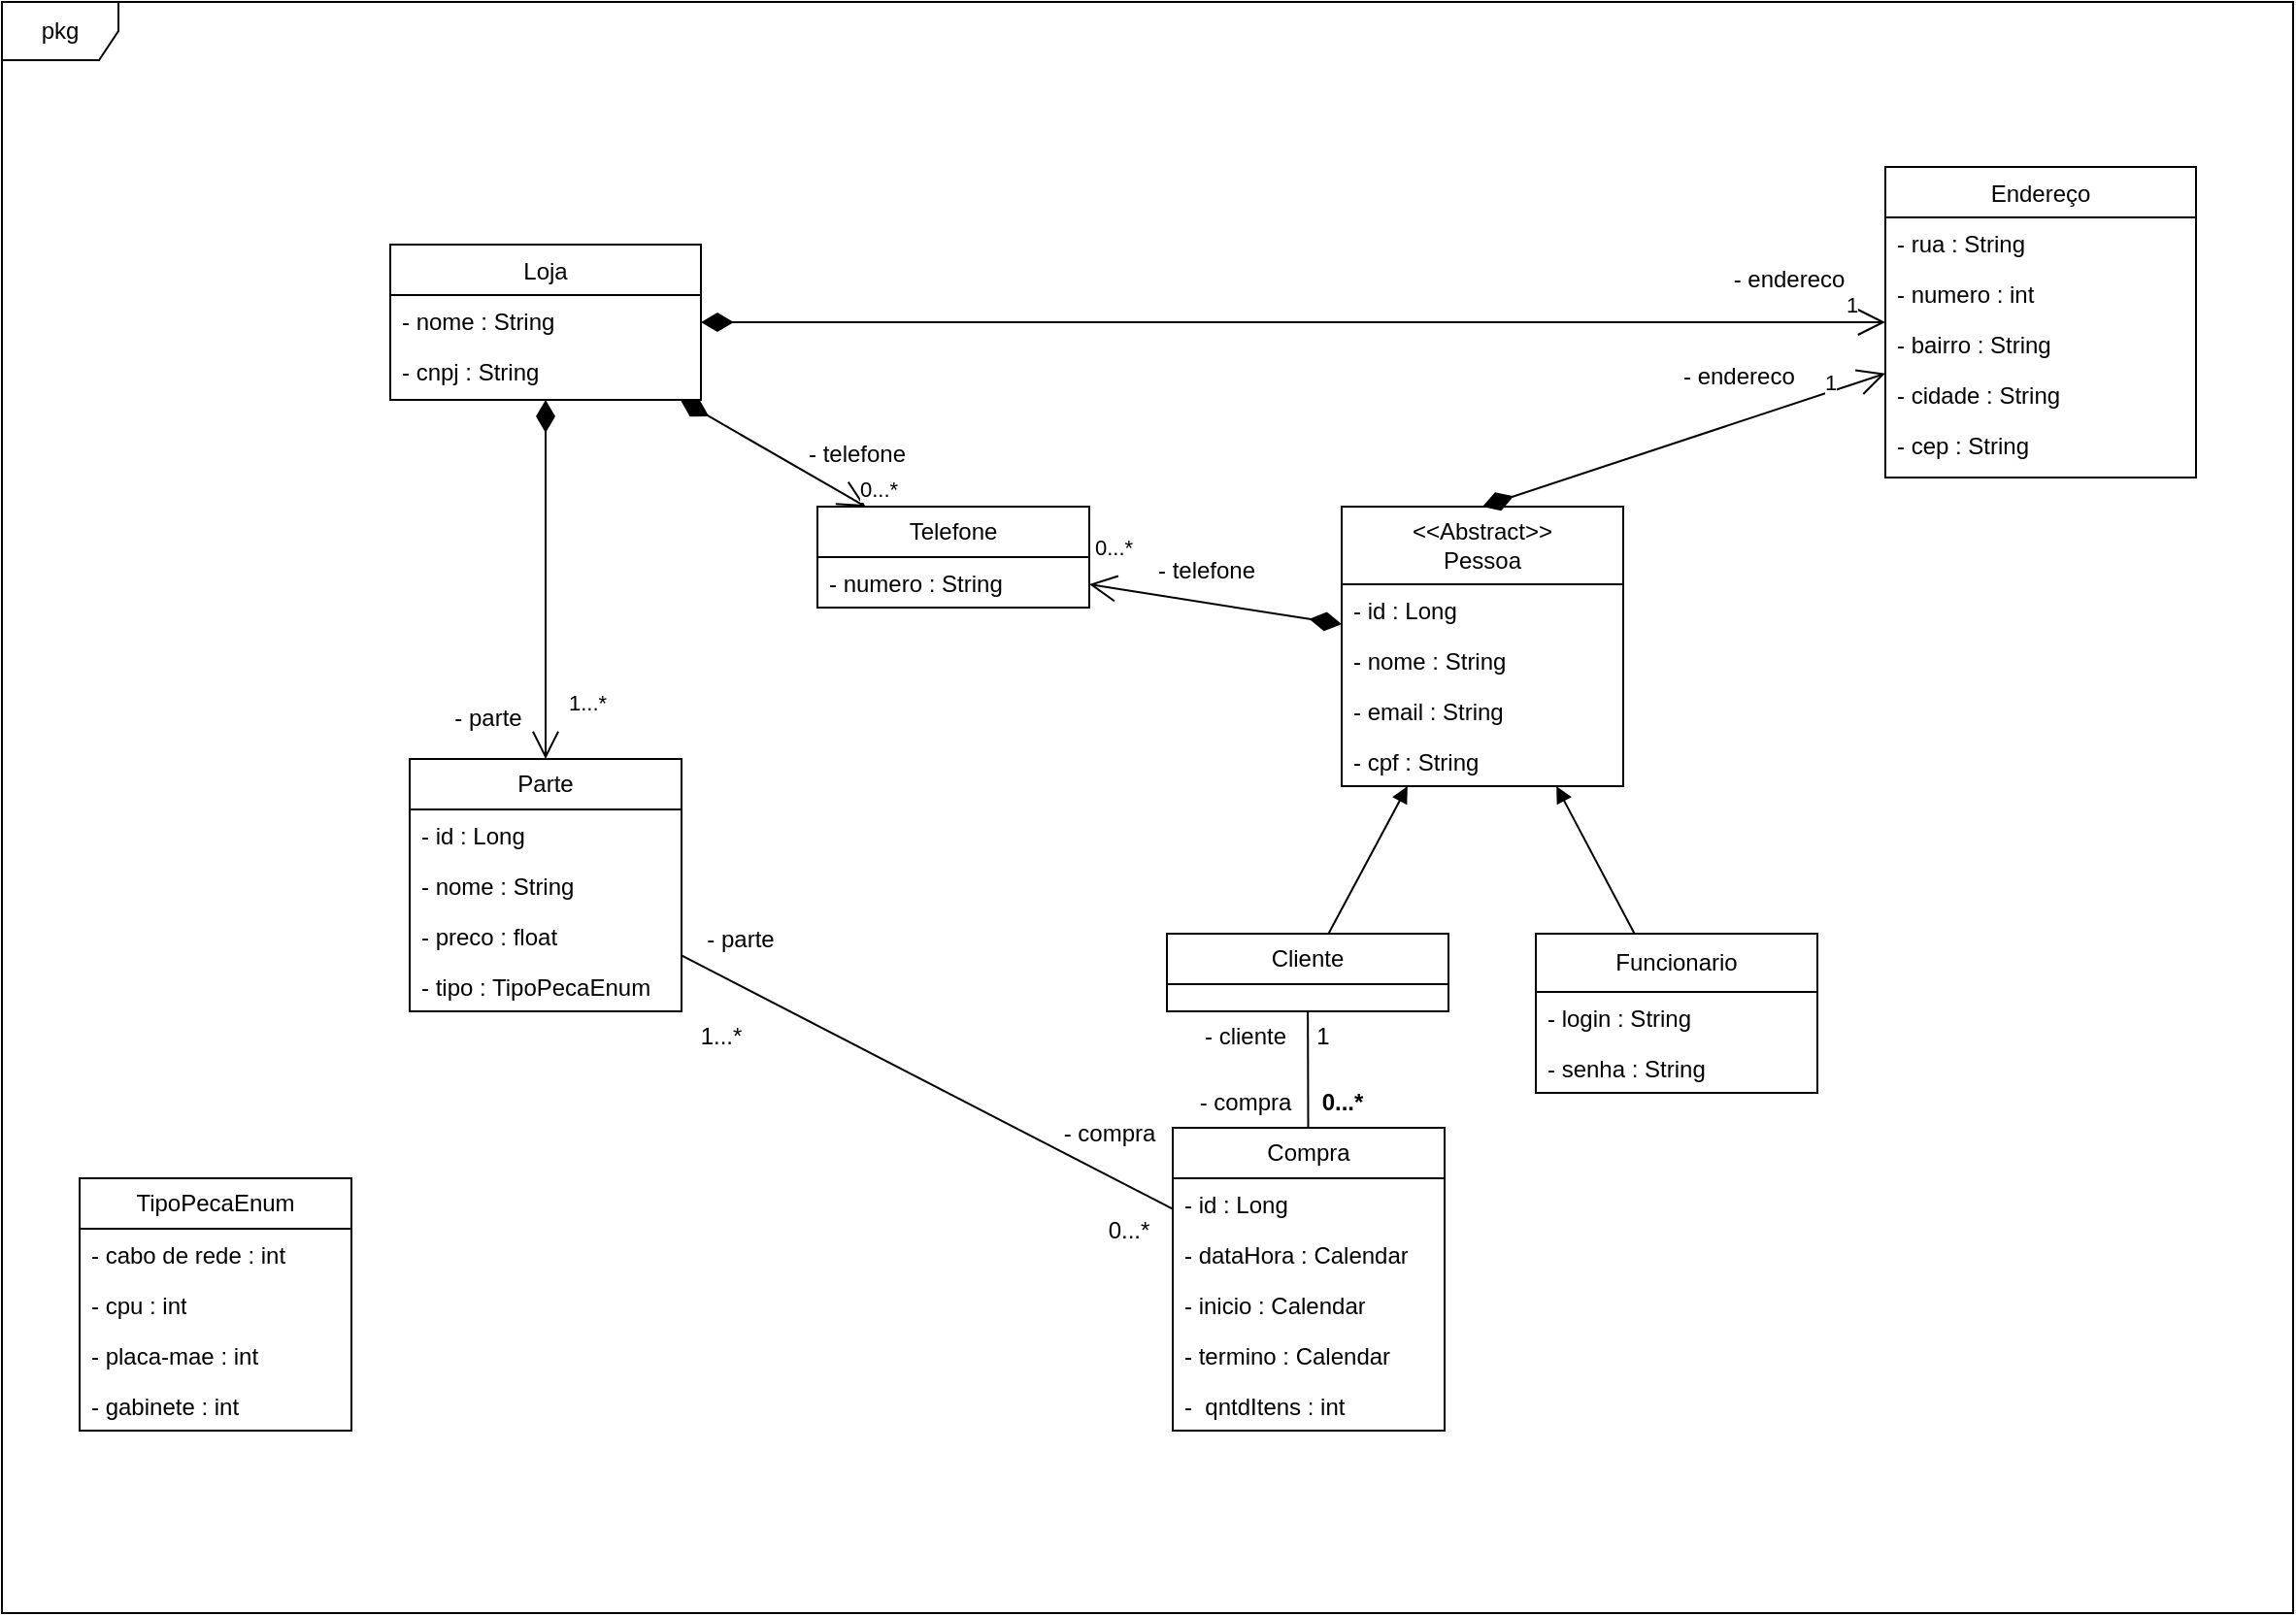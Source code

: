 <mxfile version="21.3.7" type="github">
  <diagram id="C5RBs43oDa-KdzZeNtuy" name="Page-1">
    <mxGraphModel dx="880" dy="454" grid="1" gridSize="10" guides="1" tooltips="1" connect="1" arrows="1" fold="1" page="1" pageScale="1" pageWidth="3300" pageHeight="2339" math="0" shadow="0">
      <root>
        <mxCell id="WIyWlLk6GJQsqaUBKTNV-0" />
        <mxCell id="WIyWlLk6GJQsqaUBKTNV-1" parent="WIyWlLk6GJQsqaUBKTNV-0" />
        <mxCell id="zkfFHV4jXpPFQw0GAbJ--0" value="Loja" style="swimlane;fontStyle=0;align=center;verticalAlign=top;childLayout=stackLayout;horizontal=1;startSize=26;horizontalStack=0;resizeParent=1;resizeLast=0;collapsible=1;marginBottom=0;rounded=0;shadow=0;strokeWidth=1;" parent="WIyWlLk6GJQsqaUBKTNV-1" vertex="1">
          <mxGeometry x="240" y="135" width="160" height="80" as="geometry">
            <mxRectangle x="230" y="140" width="160" height="26" as="alternateBounds" />
          </mxGeometry>
        </mxCell>
        <mxCell id="zkfFHV4jXpPFQw0GAbJ--1" value="- nome : String" style="text;align=left;verticalAlign=top;spacingLeft=4;spacingRight=4;overflow=hidden;rotatable=0;points=[[0,0.5],[1,0.5]];portConstraint=eastwest;" parent="zkfFHV4jXpPFQw0GAbJ--0" vertex="1">
          <mxGeometry y="26" width="160" height="26" as="geometry" />
        </mxCell>
        <mxCell id="zkfFHV4jXpPFQw0GAbJ--2" value="- cnpj : String" style="text;align=left;verticalAlign=top;spacingLeft=4;spacingRight=4;overflow=hidden;rotatable=0;points=[[0,0.5],[1,0.5]];portConstraint=eastwest;rounded=0;shadow=0;html=0;" parent="zkfFHV4jXpPFQw0GAbJ--0" vertex="1">
          <mxGeometry y="52" width="160" height="26" as="geometry" />
        </mxCell>
        <mxCell id="zkfFHV4jXpPFQw0GAbJ--17" value="Endereço" style="swimlane;fontStyle=0;align=center;verticalAlign=top;childLayout=stackLayout;horizontal=1;startSize=26;horizontalStack=0;resizeParent=1;resizeLast=0;collapsible=1;marginBottom=0;rounded=0;shadow=0;strokeWidth=1;" parent="WIyWlLk6GJQsqaUBKTNV-1" vertex="1">
          <mxGeometry x="1010" y="95" width="160" height="160" as="geometry">
            <mxRectangle x="550" y="140" width="160" height="26" as="alternateBounds" />
          </mxGeometry>
        </mxCell>
        <mxCell id="zkfFHV4jXpPFQw0GAbJ--18" value="- rua : String" style="text;align=left;verticalAlign=top;spacingLeft=4;spacingRight=4;overflow=hidden;rotatable=0;points=[[0,0.5],[1,0.5]];portConstraint=eastwest;" parent="zkfFHV4jXpPFQw0GAbJ--17" vertex="1">
          <mxGeometry y="26" width="160" height="26" as="geometry" />
        </mxCell>
        <mxCell id="zkfFHV4jXpPFQw0GAbJ--19" value="- numero : int" style="text;align=left;verticalAlign=top;spacingLeft=4;spacingRight=4;overflow=hidden;rotatable=0;points=[[0,0.5],[1,0.5]];portConstraint=eastwest;rounded=0;shadow=0;html=0;" parent="zkfFHV4jXpPFQw0GAbJ--17" vertex="1">
          <mxGeometry y="52" width="160" height="26" as="geometry" />
        </mxCell>
        <mxCell id="zkfFHV4jXpPFQw0GAbJ--20" value="- bairro : String" style="text;align=left;verticalAlign=top;spacingLeft=4;spacingRight=4;overflow=hidden;rotatable=0;points=[[0,0.5],[1,0.5]];portConstraint=eastwest;rounded=0;shadow=0;html=0;" parent="zkfFHV4jXpPFQw0GAbJ--17" vertex="1">
          <mxGeometry y="78" width="160" height="26" as="geometry" />
        </mxCell>
        <mxCell id="zkfFHV4jXpPFQw0GAbJ--21" value="- cidade : String" style="text;align=left;verticalAlign=top;spacingLeft=4;spacingRight=4;overflow=hidden;rotatable=0;points=[[0,0.5],[1,0.5]];portConstraint=eastwest;rounded=0;shadow=0;html=0;" parent="zkfFHV4jXpPFQw0GAbJ--17" vertex="1">
          <mxGeometry y="104" width="160" height="26" as="geometry" />
        </mxCell>
        <mxCell id="zkfFHV4jXpPFQw0GAbJ--22" value="- cep : String" style="text;align=left;verticalAlign=top;spacingLeft=4;spacingRight=4;overflow=hidden;rotatable=0;points=[[0,0.5],[1,0.5]];portConstraint=eastwest;rounded=0;shadow=0;html=0;" parent="zkfFHV4jXpPFQw0GAbJ--17" vertex="1">
          <mxGeometry y="130" width="160" height="26" as="geometry" />
        </mxCell>
        <mxCell id="x1YpDOjQDPI-LyY1zpTj-0" value="1" style="endArrow=open;html=1;endSize=12;startArrow=diamondThin;startSize=14;startFill=1;align=left;verticalAlign=bottom;rounded=0;" parent="WIyWlLk6GJQsqaUBKTNV-1" source="zkfFHV4jXpPFQw0GAbJ--0" target="zkfFHV4jXpPFQw0GAbJ--17" edge="1">
          <mxGeometry x="0.924" relative="1" as="geometry">
            <mxPoint x="380" y="180" as="sourcePoint" />
            <mxPoint x="540" y="180" as="targetPoint" />
            <mxPoint x="1" as="offset" />
          </mxGeometry>
        </mxCell>
        <mxCell id="x1YpDOjQDPI-LyY1zpTj-1" value="- endereco" style="text;align=center;fontStyle=0;verticalAlign=middle;spacingLeft=3;spacingRight=3;strokeColor=none;rotatable=0;points=[[0,0.5],[1,0.5]];portConstraint=eastwest;html=1;" parent="WIyWlLk6GJQsqaUBKTNV-1" vertex="1">
          <mxGeometry x="920" y="140" width="80" height="26" as="geometry" />
        </mxCell>
        <mxCell id="x1YpDOjQDPI-LyY1zpTj-2" value="pkg" style="shape=umlFrame;whiteSpace=wrap;html=1;pointerEvents=0;" parent="WIyWlLk6GJQsqaUBKTNV-1" vertex="1">
          <mxGeometry x="40" y="10" width="1180" height="830" as="geometry" />
        </mxCell>
        <mxCell id="x1YpDOjQDPI-LyY1zpTj-48" value="" style="rounded=0;orthogonalLoop=1;jettySize=auto;html=1;startArrow=block;startFill=1;endArrow=none;endFill=0;" parent="WIyWlLk6GJQsqaUBKTNV-1" source="x1YpDOjQDPI-LyY1zpTj-3" target="x1YpDOjQDPI-LyY1zpTj-43" edge="1">
          <mxGeometry relative="1" as="geometry" />
        </mxCell>
        <mxCell id="x1YpDOjQDPI-LyY1zpTj-55" value="" style="rounded=0;orthogonalLoop=1;jettySize=auto;html=1;startArrow=block;startFill=1;endArrow=none;endFill=0;" parent="WIyWlLk6GJQsqaUBKTNV-1" source="x1YpDOjQDPI-LyY1zpTj-3" target="x1YpDOjQDPI-LyY1zpTj-50" edge="1">
          <mxGeometry relative="1" as="geometry" />
        </mxCell>
        <mxCell id="x1YpDOjQDPI-LyY1zpTj-3" value="&amp;lt;&amp;lt;Abstract&amp;gt;&amp;gt;&lt;br&gt;Pessoa" style="swimlane;fontStyle=0;childLayout=stackLayout;horizontal=1;startSize=40;fillColor=none;horizontalStack=0;resizeParent=1;resizeParentMax=0;resizeLast=0;collapsible=1;marginBottom=0;whiteSpace=wrap;html=1;" parent="WIyWlLk6GJQsqaUBKTNV-1" vertex="1">
          <mxGeometry x="730" y="270" width="145" height="144" as="geometry">
            <mxRectangle x="605" y="290" width="100" height="30" as="alternateBounds" />
          </mxGeometry>
        </mxCell>
        <mxCell id="x1YpDOjQDPI-LyY1zpTj-15" value="- id : Long" style="text;strokeColor=none;fillColor=none;align=left;verticalAlign=top;spacingLeft=4;spacingRight=4;overflow=hidden;rotatable=0;points=[[0,0.5],[1,0.5]];portConstraint=eastwest;whiteSpace=wrap;html=1;" parent="x1YpDOjQDPI-LyY1zpTj-3" vertex="1">
          <mxGeometry y="40" width="145" height="26" as="geometry" />
        </mxCell>
        <mxCell id="x1YpDOjQDPI-LyY1zpTj-16" value="- nome : String" style="text;strokeColor=none;fillColor=none;align=left;verticalAlign=top;spacingLeft=4;spacingRight=4;overflow=hidden;rotatable=0;points=[[0,0.5],[1,0.5]];portConstraint=eastwest;whiteSpace=wrap;html=1;" parent="x1YpDOjQDPI-LyY1zpTj-3" vertex="1">
          <mxGeometry y="66" width="145" height="26" as="geometry" />
        </mxCell>
        <mxCell id="x1YpDOjQDPI-LyY1zpTj-17" value="- email : String" style="text;strokeColor=none;fillColor=none;align=left;verticalAlign=top;spacingLeft=4;spacingRight=4;overflow=hidden;rotatable=0;points=[[0,0.5],[1,0.5]];portConstraint=eastwest;whiteSpace=wrap;html=1;" parent="x1YpDOjQDPI-LyY1zpTj-3" vertex="1">
          <mxGeometry y="92" width="145" height="26" as="geometry" />
        </mxCell>
        <mxCell id="x1YpDOjQDPI-LyY1zpTj-18" value="- cpf : String" style="text;strokeColor=none;fillColor=none;align=left;verticalAlign=top;spacingLeft=4;spacingRight=4;overflow=hidden;rotatable=0;points=[[0,0.5],[1,0.5]];portConstraint=eastwest;whiteSpace=wrap;html=1;" parent="x1YpDOjQDPI-LyY1zpTj-3" vertex="1">
          <mxGeometry y="118" width="145" height="26" as="geometry" />
        </mxCell>
        <mxCell id="x1YpDOjQDPI-LyY1zpTj-20" value="1" style="endArrow=open;html=1;endSize=12;startArrow=diamondThin;startSize=14;startFill=1;align=left;verticalAlign=bottom;rounded=0;movable=1;resizable=1;rotatable=1;deletable=1;editable=1;locked=0;connectable=1;exitX=0.5;exitY=0;exitDx=0;exitDy=0;" parent="WIyWlLk6GJQsqaUBKTNV-1" source="x1YpDOjQDPI-LyY1zpTj-3" target="zkfFHV4jXpPFQw0GAbJ--17" edge="1">
          <mxGeometry x="0.674" y="-3" relative="1" as="geometry">
            <mxPoint x="1010" y="350" as="sourcePoint" />
            <mxPoint x="1090" y="260" as="targetPoint" />
            <mxPoint as="offset" />
          </mxGeometry>
        </mxCell>
        <mxCell id="x1YpDOjQDPI-LyY1zpTj-75" value="" style="rounded=0;orthogonalLoop=1;jettySize=auto;html=1;endArrow=none;endFill=0;" parent="WIyWlLk6GJQsqaUBKTNV-1" source="x1YpDOjQDPI-LyY1zpTj-21" target="x1YpDOjQDPI-LyY1zpTj-58" edge="1">
          <mxGeometry relative="1" as="geometry">
            <mxPoint x="500" y="465" as="targetPoint" />
          </mxGeometry>
        </mxCell>
        <mxCell id="x1YpDOjQDPI-LyY1zpTj-21" value="Parte" style="swimlane;fontStyle=0;childLayout=stackLayout;horizontal=1;startSize=26;fillColor=none;horizontalStack=0;resizeParent=1;resizeParentMax=0;resizeLast=0;collapsible=1;marginBottom=0;whiteSpace=wrap;html=1;" parent="WIyWlLk6GJQsqaUBKTNV-1" vertex="1">
          <mxGeometry x="250" y="400" width="140" height="130" as="geometry" />
        </mxCell>
        <mxCell id="x1YpDOjQDPI-LyY1zpTj-22" value="- id : Long" style="text;strokeColor=none;fillColor=none;align=left;verticalAlign=top;spacingLeft=4;spacingRight=4;overflow=hidden;rotatable=0;points=[[0,0.5],[1,0.5]];portConstraint=eastwest;whiteSpace=wrap;html=1;" parent="x1YpDOjQDPI-LyY1zpTj-21" vertex="1">
          <mxGeometry y="26" width="140" height="26" as="geometry" />
        </mxCell>
        <mxCell id="x1YpDOjQDPI-LyY1zpTj-23" value="- nome : String" style="text;strokeColor=none;fillColor=none;align=left;verticalAlign=top;spacingLeft=4;spacingRight=4;overflow=hidden;rotatable=0;points=[[0,0.5],[1,0.5]];portConstraint=eastwest;whiteSpace=wrap;html=1;" parent="x1YpDOjQDPI-LyY1zpTj-21" vertex="1">
          <mxGeometry y="52" width="140" height="26" as="geometry" />
        </mxCell>
        <mxCell id="x1YpDOjQDPI-LyY1zpTj-24" value="- preco : float" style="text;strokeColor=none;fillColor=none;align=left;verticalAlign=top;spacingLeft=4;spacingRight=4;overflow=hidden;rotatable=0;points=[[0,0.5],[1,0.5]];portConstraint=eastwest;whiteSpace=wrap;html=1;" parent="x1YpDOjQDPI-LyY1zpTj-21" vertex="1">
          <mxGeometry y="78" width="140" height="26" as="geometry" />
        </mxCell>
        <mxCell id="x1YpDOjQDPI-LyY1zpTj-25" value="- tipo : TipoPecaEnum" style="text;strokeColor=none;fillColor=none;align=left;verticalAlign=top;spacingLeft=4;spacingRight=4;overflow=hidden;rotatable=0;points=[[0,0.5],[1,0.5]];portConstraint=eastwest;whiteSpace=wrap;html=1;" parent="x1YpDOjQDPI-LyY1zpTj-21" vertex="1">
          <mxGeometry y="104" width="140" height="26" as="geometry" />
        </mxCell>
        <mxCell id="x1YpDOjQDPI-LyY1zpTj-26" value="1...*" style="endArrow=open;html=1;endSize=12;startArrow=diamondThin;startSize=14;startFill=1;align=left;verticalAlign=bottom;rounded=0;" parent="WIyWlLk6GJQsqaUBKTNV-1" source="zkfFHV4jXpPFQw0GAbJ--0" target="x1YpDOjQDPI-LyY1zpTj-21" edge="1">
          <mxGeometry x="0.784" y="10" relative="1" as="geometry">
            <mxPoint x="460" y="360" as="sourcePoint" />
            <mxPoint x="310" y="390" as="targetPoint" />
            <mxPoint as="offset" />
          </mxGeometry>
        </mxCell>
        <mxCell id="x1YpDOjQDPI-LyY1zpTj-28" value="- endereco" style="text;strokeColor=none;fillColor=none;align=left;verticalAlign=top;spacingLeft=4;spacingRight=4;overflow=hidden;rotatable=0;points=[[0,0.5],[1,0.5]];portConstraint=eastwest;whiteSpace=wrap;html=1;" parent="WIyWlLk6GJQsqaUBKTNV-1" vertex="1">
          <mxGeometry x="900" y="189" width="100" height="26" as="geometry" />
        </mxCell>
        <mxCell id="x1YpDOjQDPI-LyY1zpTj-31" value="- parte" style="text;align=center;fontStyle=0;verticalAlign=middle;spacingLeft=3;spacingRight=3;strokeColor=none;rotatable=0;points=[[0,0.5],[1,0.5]];portConstraint=eastwest;html=1;" parent="WIyWlLk6GJQsqaUBKTNV-1" vertex="1">
          <mxGeometry x="250" y="366" width="80" height="26" as="geometry" />
        </mxCell>
        <mxCell id="x1YpDOjQDPI-LyY1zpTj-32" value="Telefone" style="swimlane;fontStyle=0;childLayout=stackLayout;horizontal=1;startSize=26;fillColor=none;horizontalStack=0;resizeParent=1;resizeParentMax=0;resizeLast=0;collapsible=1;marginBottom=0;whiteSpace=wrap;html=1;" parent="WIyWlLk6GJQsqaUBKTNV-1" vertex="1">
          <mxGeometry x="460" y="270" width="140" height="52" as="geometry" />
        </mxCell>
        <mxCell id="x1YpDOjQDPI-LyY1zpTj-33" value="- numero : String" style="text;strokeColor=none;fillColor=none;align=left;verticalAlign=top;spacingLeft=4;spacingRight=4;overflow=hidden;rotatable=0;points=[[0,0.5],[1,0.5]];portConstraint=eastwest;whiteSpace=wrap;html=1;" parent="x1YpDOjQDPI-LyY1zpTj-32" vertex="1">
          <mxGeometry y="26" width="140" height="26" as="geometry" />
        </mxCell>
        <mxCell id="x1YpDOjQDPI-LyY1zpTj-36" value="0...*" style="endArrow=open;html=1;endSize=12;startArrow=diamondThin;startSize=14;startFill=1;align=left;verticalAlign=bottom;rounded=0;" parent="WIyWlLk6GJQsqaUBKTNV-1" source="zkfFHV4jXpPFQw0GAbJ--0" target="x1YpDOjQDPI-LyY1zpTj-32" edge="1">
          <mxGeometry x="0.923" y="-2" relative="1" as="geometry">
            <mxPoint x="460" y="360" as="sourcePoint" />
            <mxPoint x="620" y="360" as="targetPoint" />
            <mxPoint as="offset" />
          </mxGeometry>
        </mxCell>
        <mxCell id="x1YpDOjQDPI-LyY1zpTj-40" value="0...*" style="endArrow=open;html=1;endSize=12;startArrow=diamondThin;startSize=14;startFill=1;align=left;verticalAlign=bottom;rounded=0;" parent="WIyWlLk6GJQsqaUBKTNV-1" source="x1YpDOjQDPI-LyY1zpTj-3" edge="1">
          <mxGeometry x="1" y="-10" relative="1" as="geometry">
            <mxPoint x="460" y="360" as="sourcePoint" />
            <mxPoint x="600" y="310" as="targetPoint" />
            <mxPoint x="-1" as="offset" />
          </mxGeometry>
        </mxCell>
        <mxCell id="x1YpDOjQDPI-LyY1zpTj-41" value="- telefone" style="text;align=center;fontStyle=0;verticalAlign=middle;spacingLeft=3;spacingRight=3;strokeColor=none;rotatable=0;points=[[0,0.5],[1,0.5]];portConstraint=eastwest;html=1;" parent="WIyWlLk6GJQsqaUBKTNV-1" vertex="1">
          <mxGeometry x="440" y="230" width="80" height="26" as="geometry" />
        </mxCell>
        <mxCell id="x1YpDOjQDPI-LyY1zpTj-42" value="- telefone" style="text;align=center;fontStyle=0;verticalAlign=middle;spacingLeft=3;spacingRight=3;strokeColor=none;rotatable=0;points=[[0,0.5],[1,0.5]];portConstraint=eastwest;html=1;" parent="WIyWlLk6GJQsqaUBKTNV-1" vertex="1">
          <mxGeometry x="620" y="290" width="80" height="26" as="geometry" />
        </mxCell>
        <mxCell id="x1YpDOjQDPI-LyY1zpTj-65" value="" style="rounded=0;orthogonalLoop=1;jettySize=auto;html=1;endArrow=none;endFill=0;" parent="WIyWlLk6GJQsqaUBKTNV-1" source="x1YpDOjQDPI-LyY1zpTj-43" target="x1YpDOjQDPI-LyY1zpTj-58" edge="1">
          <mxGeometry relative="1" as="geometry" />
        </mxCell>
        <mxCell id="x1YpDOjQDPI-LyY1zpTj-43" value="Cliente" style="swimlane;fontStyle=0;childLayout=stackLayout;horizontal=1;startSize=26;fillColor=none;horizontalStack=0;resizeParent=1;resizeParentMax=0;resizeLast=0;collapsible=1;marginBottom=0;whiteSpace=wrap;html=1;" parent="WIyWlLk6GJQsqaUBKTNV-1" vertex="1">
          <mxGeometry x="640" y="490" width="145" height="40" as="geometry">
            <mxRectangle x="605" y="290" width="100" height="30" as="alternateBounds" />
          </mxGeometry>
        </mxCell>
        <mxCell id="x1YpDOjQDPI-LyY1zpTj-50" value="Funcionario" style="swimlane;fontStyle=0;childLayout=stackLayout;horizontal=1;startSize=30;fillColor=none;horizontalStack=0;resizeParent=1;resizeParentMax=0;resizeLast=0;collapsible=1;marginBottom=0;whiteSpace=wrap;html=1;" parent="WIyWlLk6GJQsqaUBKTNV-1" vertex="1">
          <mxGeometry x="830" y="490" width="145" height="82" as="geometry">
            <mxRectangle x="605" y="290" width="100" height="30" as="alternateBounds" />
          </mxGeometry>
        </mxCell>
        <mxCell id="x1YpDOjQDPI-LyY1zpTj-53" value="- login : String" style="text;strokeColor=none;fillColor=none;align=left;verticalAlign=top;spacingLeft=4;spacingRight=4;overflow=hidden;rotatable=0;points=[[0,0.5],[1,0.5]];portConstraint=eastwest;whiteSpace=wrap;html=1;" parent="x1YpDOjQDPI-LyY1zpTj-50" vertex="1">
          <mxGeometry y="30" width="145" height="26" as="geometry" />
        </mxCell>
        <mxCell id="x1YpDOjQDPI-LyY1zpTj-57" value="- senha : String" style="text;strokeColor=none;fillColor=none;align=left;verticalAlign=top;spacingLeft=4;spacingRight=4;overflow=hidden;rotatable=0;points=[[0,0.5],[1,0.5]];portConstraint=eastwest;whiteSpace=wrap;html=1;" parent="x1YpDOjQDPI-LyY1zpTj-50" vertex="1">
          <mxGeometry y="56" width="145" height="26" as="geometry" />
        </mxCell>
        <mxCell id="x1YpDOjQDPI-LyY1zpTj-58" value="Compra" style="swimlane;fontStyle=0;childLayout=stackLayout;horizontal=1;startSize=26;fillColor=none;horizontalStack=0;resizeParent=1;resizeParentMax=0;resizeLast=0;collapsible=1;marginBottom=0;whiteSpace=wrap;html=1;" parent="WIyWlLk6GJQsqaUBKTNV-1" vertex="1">
          <mxGeometry x="643" y="590" width="140" height="156" as="geometry" />
        </mxCell>
        <mxCell id="x1YpDOjQDPI-LyY1zpTj-59" value="- id : Long" style="text;strokeColor=none;fillColor=none;align=left;verticalAlign=top;spacingLeft=4;spacingRight=4;overflow=hidden;rotatable=0;points=[[0,0.5],[1,0.5]];portConstraint=eastwest;whiteSpace=wrap;html=1;" parent="x1YpDOjQDPI-LyY1zpTj-58" vertex="1">
          <mxGeometry y="26" width="140" height="26" as="geometry" />
        </mxCell>
        <mxCell id="x1YpDOjQDPI-LyY1zpTj-60" value="- dataHora : Calendar" style="text;strokeColor=none;fillColor=none;align=left;verticalAlign=top;spacingLeft=4;spacingRight=4;overflow=hidden;rotatable=0;points=[[0,0.5],[1,0.5]];portConstraint=eastwest;whiteSpace=wrap;html=1;" parent="x1YpDOjQDPI-LyY1zpTj-58" vertex="1">
          <mxGeometry y="52" width="140" height="26" as="geometry" />
        </mxCell>
        <mxCell id="x1YpDOjQDPI-LyY1zpTj-62" value="- inicio : Calendar" style="text;strokeColor=none;fillColor=none;align=left;verticalAlign=top;spacingLeft=4;spacingRight=4;overflow=hidden;rotatable=0;points=[[0,0.5],[1,0.5]];portConstraint=eastwest;whiteSpace=wrap;html=1;" parent="x1YpDOjQDPI-LyY1zpTj-58" vertex="1">
          <mxGeometry y="78" width="140" height="26" as="geometry" />
        </mxCell>
        <mxCell id="x1YpDOjQDPI-LyY1zpTj-64" value="- termino : Calendar" style="text;strokeColor=none;fillColor=none;align=left;verticalAlign=top;spacingLeft=4;spacingRight=4;overflow=hidden;rotatable=0;points=[[0,0.5],[1,0.5]];portConstraint=eastwest;whiteSpace=wrap;html=1;" parent="x1YpDOjQDPI-LyY1zpTj-58" vertex="1">
          <mxGeometry y="104" width="140" height="26" as="geometry" />
        </mxCell>
        <mxCell id="x1YpDOjQDPI-LyY1zpTj-63" value="-&amp;nbsp; qntdItens : int" style="text;strokeColor=none;fillColor=none;align=left;verticalAlign=top;spacingLeft=4;spacingRight=4;overflow=hidden;rotatable=0;points=[[0,0.5],[1,0.5]];portConstraint=eastwest;whiteSpace=wrap;html=1;" parent="x1YpDOjQDPI-LyY1zpTj-58" vertex="1">
          <mxGeometry y="130" width="140" height="26" as="geometry" />
        </mxCell>
        <mxCell id="x1YpDOjQDPI-LyY1zpTj-68" value="1" style="text;align=center;fontStyle=0;verticalAlign=middle;spacingLeft=3;spacingRight=3;strokeColor=none;rotatable=0;points=[[0,0.5],[1,0.5]];portConstraint=eastwest;html=1;fontSize=12;" parent="WIyWlLk6GJQsqaUBKTNV-1" vertex="1">
          <mxGeometry x="680" y="530" width="80" height="26" as="geometry" />
        </mxCell>
        <mxCell id="x1YpDOjQDPI-LyY1zpTj-69" value="0...*" style="text;align=center;fontStyle=1;verticalAlign=middle;spacingLeft=3;spacingRight=3;strokeColor=none;rotatable=0;points=[[0,0.5],[1,0.5]];portConstraint=eastwest;html=1;" parent="WIyWlLk6GJQsqaUBKTNV-1" vertex="1">
          <mxGeometry x="690" y="564" width="80" height="26" as="geometry" />
        </mxCell>
        <mxCell id="x1YpDOjQDPI-LyY1zpTj-70" value="- cliente" style="text;align=center;fontStyle=0;verticalAlign=middle;spacingLeft=3;spacingRight=3;strokeColor=none;rotatable=0;points=[[0,0.5],[1,0.5]];portConstraint=eastwest;html=1;" parent="WIyWlLk6GJQsqaUBKTNV-1" vertex="1">
          <mxGeometry x="640" y="530" width="80" height="26" as="geometry" />
        </mxCell>
        <mxCell id="x1YpDOjQDPI-LyY1zpTj-71" value="- compra" style="text;align=center;fontStyle=0;verticalAlign=middle;spacingLeft=3;spacingRight=3;strokeColor=none;rotatable=0;points=[[0,0.5],[1,0.5]];portConstraint=eastwest;html=1;" parent="WIyWlLk6GJQsqaUBKTNV-1" vertex="1">
          <mxGeometry x="640" y="564" width="80" height="26" as="geometry" />
        </mxCell>
        <mxCell id="x1YpDOjQDPI-LyY1zpTj-76" value="- parte" style="text;align=center;fontStyle=0;verticalAlign=middle;spacingLeft=3;spacingRight=3;strokeColor=none;rotatable=0;points=[[0,0.5],[1,0.5]];portConstraint=eastwest;html=1;" parent="WIyWlLk6GJQsqaUBKTNV-1" vertex="1">
          <mxGeometry x="380" y="480" width="80" height="26" as="geometry" />
        </mxCell>
        <mxCell id="x1YpDOjQDPI-LyY1zpTj-77" value="1...*" style="text;align=center;fontStyle=0;verticalAlign=middle;spacingLeft=3;spacingRight=3;strokeColor=none;rotatable=0;points=[[0,0.5],[1,0.5]];portConstraint=eastwest;html=1;" parent="WIyWlLk6GJQsqaUBKTNV-1" vertex="1">
          <mxGeometry x="370" y="530" width="80" height="26" as="geometry" />
        </mxCell>
        <mxCell id="x1YpDOjQDPI-LyY1zpTj-78" value="&lt;span style=&quot;font-weight: normal;&quot;&gt;0...*&lt;/span&gt;" style="text;align=center;fontStyle=1;verticalAlign=middle;spacingLeft=3;spacingRight=3;strokeColor=none;rotatable=0;points=[[0,0.5],[1,0.5]];portConstraint=eastwest;html=1;" parent="WIyWlLk6GJQsqaUBKTNV-1" vertex="1">
          <mxGeometry x="580" y="630" width="80" height="26" as="geometry" />
        </mxCell>
        <mxCell id="x1YpDOjQDPI-LyY1zpTj-79" value="&lt;span style=&quot;&quot;&gt;- compra&lt;/span&gt;" style="text;align=center;fontStyle=0;verticalAlign=middle;spacingLeft=3;spacingRight=3;strokeColor=none;rotatable=0;points=[[0,0.5],[1,0.5]];portConstraint=eastwest;html=1;" parent="WIyWlLk6GJQsqaUBKTNV-1" vertex="1">
          <mxGeometry x="570" y="580" width="80" height="26" as="geometry" />
        </mxCell>
        <mxCell id="Wl1PmBLb3ShJ7ao3KxIn-0" value="TipoPecaEnum" style="swimlane;fontStyle=0;childLayout=stackLayout;horizontal=1;startSize=26;fillColor=none;horizontalStack=0;resizeParent=1;resizeParentMax=0;resizeLast=0;collapsible=1;marginBottom=0;whiteSpace=wrap;html=1;" vertex="1" parent="WIyWlLk6GJQsqaUBKTNV-1">
          <mxGeometry x="80" y="616" width="140" height="130" as="geometry" />
        </mxCell>
        <mxCell id="Wl1PmBLb3ShJ7ao3KxIn-1" value="- cabo de rede : int" style="text;strokeColor=none;fillColor=none;align=left;verticalAlign=top;spacingLeft=4;spacingRight=4;overflow=hidden;rotatable=0;points=[[0,0.5],[1,0.5]];portConstraint=eastwest;whiteSpace=wrap;html=1;" vertex="1" parent="Wl1PmBLb3ShJ7ao3KxIn-0">
          <mxGeometry y="26" width="140" height="26" as="geometry" />
        </mxCell>
        <mxCell id="Wl1PmBLb3ShJ7ao3KxIn-2" value="- cpu : int" style="text;strokeColor=none;fillColor=none;align=left;verticalAlign=top;spacingLeft=4;spacingRight=4;overflow=hidden;rotatable=0;points=[[0,0.5],[1,0.5]];portConstraint=eastwest;whiteSpace=wrap;html=1;" vertex="1" parent="Wl1PmBLb3ShJ7ao3KxIn-0">
          <mxGeometry y="52" width="140" height="26" as="geometry" />
        </mxCell>
        <mxCell id="Wl1PmBLb3ShJ7ao3KxIn-3" value="- placa-mae : int" style="text;strokeColor=none;fillColor=none;align=left;verticalAlign=top;spacingLeft=4;spacingRight=4;overflow=hidden;rotatable=0;points=[[0,0.5],[1,0.5]];portConstraint=eastwest;whiteSpace=wrap;html=1;" vertex="1" parent="Wl1PmBLb3ShJ7ao3KxIn-0">
          <mxGeometry y="78" width="140" height="26" as="geometry" />
        </mxCell>
        <mxCell id="Wl1PmBLb3ShJ7ao3KxIn-5" value="- gabinete : int" style="text;strokeColor=none;fillColor=none;align=left;verticalAlign=top;spacingLeft=4;spacingRight=4;overflow=hidden;rotatable=0;points=[[0,0.5],[1,0.5]];portConstraint=eastwest;whiteSpace=wrap;html=1;" vertex="1" parent="Wl1PmBLb3ShJ7ao3KxIn-0">
          <mxGeometry y="104" width="140" height="26" as="geometry" />
        </mxCell>
      </root>
    </mxGraphModel>
  </diagram>
</mxfile>
